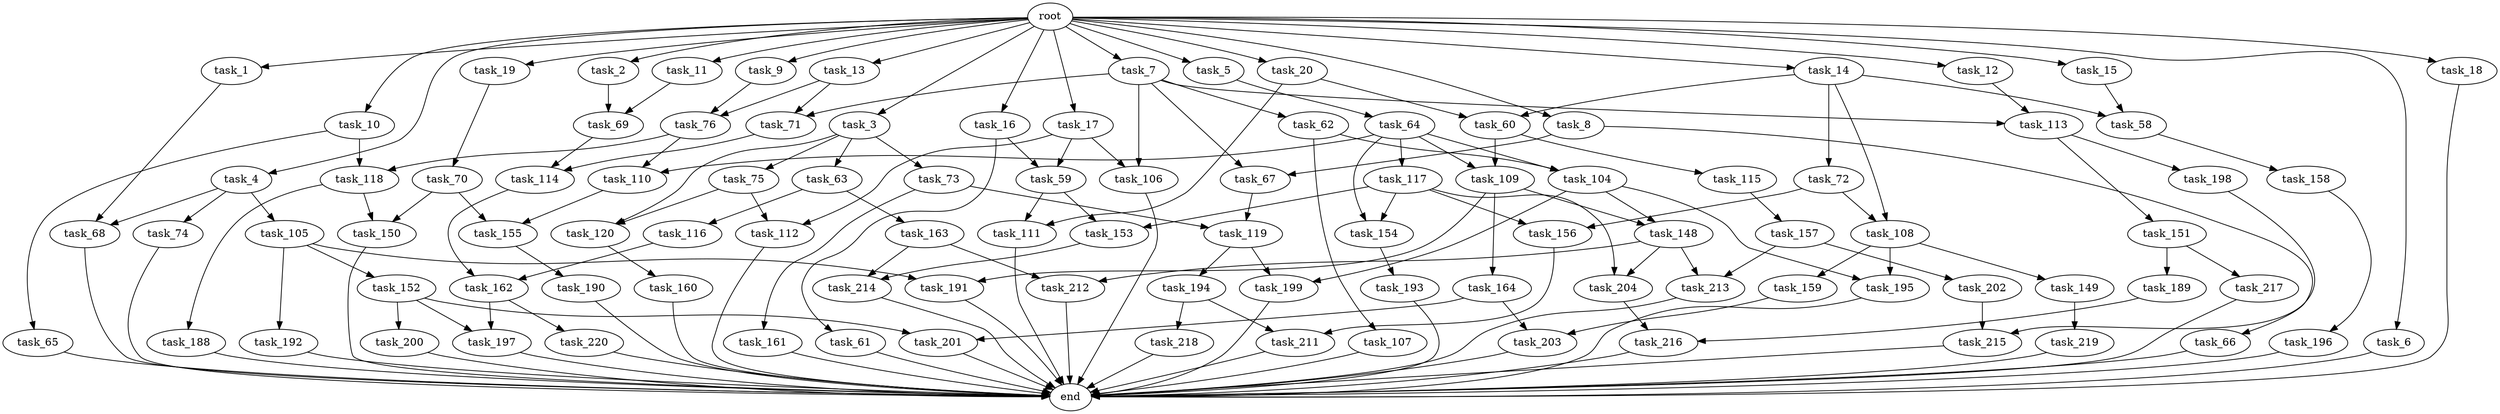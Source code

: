 digraph G {
  task_149 [size="858993459.200000"];
  task_192 [size="420906795.008000"];
  task_16 [size="1.024000"];
  task_150 [size="1245540515.840000"];
  task_212 [size="627065225.216000"];
  task_115 [size="309237645.312000"];
  task_158 [size="858993459.200000"];
  task_19 [size="1.024000"];
  task_213 [size="498216206.336000"];
  task_190 [size="137438953.472000"];
  task_119 [size="730144440.320000"];
  task_13 [size="1.024000"];
  task_11 [size="1.024000"];
  task_20 [size="1.024000"];
  task_113 [size="171798691.840000"];
  task_68 [size="171798691.840000"];
  task_111 [size="970662608.896000"];
  task_58 [size="893353197.568000"];
  task_117 [size="420906795.008000"];
  task_162 [size="910533066.752000"];
  task_151 [size="34359738.368000"];
  task_62 [size="34359738.368000"];
  task_219 [size="77309411.328000"];
  task_8 [size="1.024000"];
  task_6 [size="1.024000"];
  task_2 [size="1.024000"];
  task_156 [size="1116691496.960000"];
  task_72 [size="858993459.200000"];
  task_200 [size="214748364.800000"];
  task_63 [size="137438953.472000"];
  task_217 [size="309237645.312000"];
  root [size="0.000000"];
  task_202 [size="420906795.008000"];
  task_216 [size="764504178.688000"];
  task_104 [size="455266533.376000"];
  task_7 [size="1.024000"];
  task_74 [size="137438953.472000"];
  task_148 [size="773094113.280000"];
  task_18 [size="1.024000"];
  task_220 [size="309237645.312000"];
  task_152 [size="420906795.008000"];
  task_106 [size="68719476.736000"];
  task_157 [size="137438953.472000"];
  task_198 [size="34359738.368000"];
  task_118 [size="893353197.568000"];
  task_215 [size="893353197.568000"];
  task_203 [size="1073741824.000000"];
  task_155 [size="1554778161.152000"];
  task_195 [size="936302870.528000"];
  task_108 [size="1279900254.208000"];
  task_110 [size="455266533.376000"];
  task_153 [size="1245540515.840000"];
  task_66 [size="309237645.312000"];
  task_4 [size="1.024000"];
  task_218 [size="695784701.952000"];
  task_191 [size="1116691496.960000"];
  task_112 [size="343597383.680000"];
  task_199 [size="498216206.336000"];
  task_65 [size="858993459.200000"];
  task_69 [size="523986010.112000"];
  task_73 [size="137438953.472000"];
  task_59 [size="584115552.256000"];
  task_76 [size="635655159.808000"];
  task_188 [size="549755813.888000"];
  task_159 [size="858993459.200000"];
  task_61 [size="549755813.888000"];
  task_114 [size="1279900254.208000"];
  task_10 [size="1.024000"];
  task_12 [size="1.024000"];
  task_14 [size="1.024000"];
  task_163 [size="695784701.952000"];
  task_1 [size="1.024000"];
  task_214 [size="1245540515.840000"];
  task_75 [size="137438953.472000"];
  task_64 [size="309237645.312000"];
  task_15 [size="1.024000"];
  end [size="0.000000"];
  task_164 [size="695784701.952000"];
  task_211 [size="1005022347.264000"];
  task_196 [size="214748364.800000"];
  task_70 [size="858993459.200000"];
  task_160 [size="695784701.952000"];
  task_193 [size="549755813.888000"];
  task_3 [size="1.024000"];
  task_71 [size="455266533.376000"];
  task_197 [size="523986010.112000"];
  task_105 [size="137438953.472000"];
  task_201 [size="429496729.600000"];
  task_194 [size="420906795.008000"];
  task_109 [size="730144440.320000"];
  task_60 [size="1279900254.208000"];
  task_154 [size="1116691496.960000"];
  task_9 [size="1.024000"];
  task_120 [size="446676598.784000"];
  task_5 [size="1.024000"];
  task_67 [size="343597383.680000"];
  task_161 [size="309237645.312000"];
  task_17 [size="1.024000"];
  task_204 [size="773094113.280000"];
  task_107 [size="34359738.368000"];
  task_189 [size="309237645.312000"];
  task_116 [size="695784701.952000"];

  task_149 -> task_219 [size="75497472.000000"];
  task_192 -> end [size="1.000000"];
  task_16 -> task_61 [size="536870912.000000"];
  task_16 -> task_59 [size="536870912.000000"];
  task_150 -> end [size="1.000000"];
  task_212 -> end [size="1.000000"];
  task_115 -> task_157 [size="134217728.000000"];
  task_158 -> task_196 [size="209715200.000000"];
  task_19 -> task_70 [size="838860800.000000"];
  task_213 -> end [size="1.000000"];
  task_190 -> end [size="1.000000"];
  task_119 -> task_194 [size="411041792.000000"];
  task_119 -> task_199 [size="411041792.000000"];
  task_13 -> task_71 [size="411041792.000000"];
  task_13 -> task_76 [size="411041792.000000"];
  task_11 -> task_69 [size="301989888.000000"];
  task_20 -> task_111 [size="411041792.000000"];
  task_20 -> task_60 [size="411041792.000000"];
  task_113 -> task_151 [size="33554432.000000"];
  task_113 -> task_198 [size="33554432.000000"];
  task_68 -> end [size="1.000000"];
  task_111 -> end [size="1.000000"];
  task_58 -> task_158 [size="838860800.000000"];
  task_117 -> task_156 [size="679477248.000000"];
  task_117 -> task_153 [size="679477248.000000"];
  task_117 -> task_154 [size="679477248.000000"];
  task_117 -> task_204 [size="679477248.000000"];
  task_162 -> task_220 [size="301989888.000000"];
  task_162 -> task_197 [size="301989888.000000"];
  task_151 -> task_189 [size="301989888.000000"];
  task_151 -> task_217 [size="301989888.000000"];
  task_62 -> task_104 [size="33554432.000000"];
  task_62 -> task_107 [size="33554432.000000"];
  task_219 -> end [size="1.000000"];
  task_8 -> task_66 [size="301989888.000000"];
  task_8 -> task_67 [size="301989888.000000"];
  task_6 -> end [size="1.000000"];
  task_2 -> task_69 [size="209715200.000000"];
  task_156 -> task_211 [size="301989888.000000"];
  task_72 -> task_108 [size="411041792.000000"];
  task_72 -> task_156 [size="411041792.000000"];
  task_200 -> end [size="1.000000"];
  task_63 -> task_163 [size="679477248.000000"];
  task_63 -> task_116 [size="679477248.000000"];
  task_217 -> end [size="1.000000"];
  root -> task_2 [size="1.000000"];
  root -> task_7 [size="1.000000"];
  root -> task_5 [size="1.000000"];
  root -> task_11 [size="1.000000"];
  root -> task_20 [size="1.000000"];
  root -> task_10 [size="1.000000"];
  root -> task_16 [size="1.000000"];
  root -> task_4 [size="1.000000"];
  root -> task_17 [size="1.000000"];
  root -> task_3 [size="1.000000"];
  root -> task_13 [size="1.000000"];
  root -> task_18 [size="1.000000"];
  root -> task_9 [size="1.000000"];
  root -> task_19 [size="1.000000"];
  root -> task_6 [size="1.000000"];
  root -> task_14 [size="1.000000"];
  root -> task_8 [size="1.000000"];
  root -> task_12 [size="1.000000"];
  root -> task_15 [size="1.000000"];
  root -> task_1 [size="1.000000"];
  task_202 -> task_215 [size="33554432.000000"];
  task_216 -> end [size="1.000000"];
  task_104 -> task_148 [size="75497472.000000"];
  task_104 -> task_195 [size="75497472.000000"];
  task_104 -> task_199 [size="75497472.000000"];
  task_7 -> task_71 [size="33554432.000000"];
  task_7 -> task_62 [size="33554432.000000"];
  task_7 -> task_67 [size="33554432.000000"];
  task_7 -> task_106 [size="33554432.000000"];
  task_7 -> task_113 [size="33554432.000000"];
  task_74 -> end [size="1.000000"];
  task_148 -> task_212 [size="75497472.000000"];
  task_148 -> task_204 [size="75497472.000000"];
  task_148 -> task_213 [size="75497472.000000"];
  task_18 -> end [size="1.000000"];
  task_220 -> end [size="1.000000"];
  task_152 -> task_197 [size="209715200.000000"];
  task_152 -> task_200 [size="209715200.000000"];
  task_152 -> task_201 [size="209715200.000000"];
  task_106 -> end [size="1.000000"];
  task_157 -> task_202 [size="411041792.000000"];
  task_157 -> task_213 [size="411041792.000000"];
  task_198 -> task_215 [size="838860800.000000"];
  task_118 -> task_150 [size="536870912.000000"];
  task_118 -> task_188 [size="536870912.000000"];
  task_215 -> end [size="1.000000"];
  task_203 -> end [size="1.000000"];
  task_155 -> task_190 [size="134217728.000000"];
  task_195 -> end [size="1.000000"];
  task_108 -> task_159 [size="838860800.000000"];
  task_108 -> task_149 [size="838860800.000000"];
  task_108 -> task_195 [size="838860800.000000"];
  task_110 -> task_155 [size="838860800.000000"];
  task_153 -> task_214 [size="679477248.000000"];
  task_66 -> end [size="1.000000"];
  task_4 -> task_68 [size="134217728.000000"];
  task_4 -> task_105 [size="134217728.000000"];
  task_4 -> task_74 [size="134217728.000000"];
  task_218 -> end [size="1.000000"];
  task_191 -> end [size="1.000000"];
  task_112 -> end [size="1.000000"];
  task_199 -> end [size="1.000000"];
  task_65 -> end [size="1.000000"];
  task_69 -> task_114 [size="411041792.000000"];
  task_73 -> task_119 [size="301989888.000000"];
  task_73 -> task_161 [size="301989888.000000"];
  task_59 -> task_111 [size="536870912.000000"];
  task_59 -> task_153 [size="536870912.000000"];
  task_76 -> task_118 [size="33554432.000000"];
  task_76 -> task_110 [size="33554432.000000"];
  task_188 -> end [size="1.000000"];
  task_159 -> task_203 [size="838860800.000000"];
  task_61 -> end [size="1.000000"];
  task_114 -> task_162 [size="679477248.000000"];
  task_10 -> task_118 [size="838860800.000000"];
  task_10 -> task_65 [size="838860800.000000"];
  task_12 -> task_113 [size="134217728.000000"];
  task_14 -> task_108 [size="838860800.000000"];
  task_14 -> task_58 [size="838860800.000000"];
  task_14 -> task_60 [size="838860800.000000"];
  task_14 -> task_72 [size="838860800.000000"];
  task_163 -> task_212 [size="536870912.000000"];
  task_163 -> task_214 [size="536870912.000000"];
  task_1 -> task_68 [size="33554432.000000"];
  task_214 -> end [size="1.000000"];
  task_75 -> task_120 [size="301989888.000000"];
  task_75 -> task_112 [size="301989888.000000"];
  task_64 -> task_110 [size="411041792.000000"];
  task_64 -> task_109 [size="411041792.000000"];
  task_64 -> task_154 [size="411041792.000000"];
  task_64 -> task_104 [size="411041792.000000"];
  task_64 -> task_117 [size="411041792.000000"];
  task_15 -> task_58 [size="33554432.000000"];
  task_164 -> task_203 [size="209715200.000000"];
  task_164 -> task_201 [size="209715200.000000"];
  task_211 -> end [size="1.000000"];
  task_196 -> end [size="1.000000"];
  task_70 -> task_150 [size="679477248.000000"];
  task_70 -> task_155 [size="679477248.000000"];
  task_160 -> end [size="1.000000"];
  task_193 -> end [size="1.000000"];
  task_3 -> task_120 [size="134217728.000000"];
  task_3 -> task_73 [size="134217728.000000"];
  task_3 -> task_75 [size="134217728.000000"];
  task_3 -> task_63 [size="134217728.000000"];
  task_71 -> task_114 [size="838860800.000000"];
  task_197 -> end [size="1.000000"];
  task_105 -> task_191 [size="411041792.000000"];
  task_105 -> task_152 [size="411041792.000000"];
  task_105 -> task_192 [size="411041792.000000"];
  task_201 -> end [size="1.000000"];
  task_194 -> task_218 [size="679477248.000000"];
  task_194 -> task_211 [size="679477248.000000"];
  task_109 -> task_164 [size="679477248.000000"];
  task_109 -> task_148 [size="679477248.000000"];
  task_109 -> task_191 [size="679477248.000000"];
  task_60 -> task_115 [size="301989888.000000"];
  task_60 -> task_109 [size="301989888.000000"];
  task_154 -> task_193 [size="536870912.000000"];
  task_9 -> task_76 [size="209715200.000000"];
  task_120 -> task_160 [size="679477248.000000"];
  task_5 -> task_64 [size="301989888.000000"];
  task_67 -> task_119 [size="411041792.000000"];
  task_161 -> end [size="1.000000"];
  task_17 -> task_59 [size="33554432.000000"];
  task_17 -> task_106 [size="33554432.000000"];
  task_17 -> task_112 [size="33554432.000000"];
  task_204 -> task_216 [size="209715200.000000"];
  task_107 -> end [size="1.000000"];
  task_189 -> task_216 [size="536870912.000000"];
  task_116 -> task_162 [size="209715200.000000"];
}
